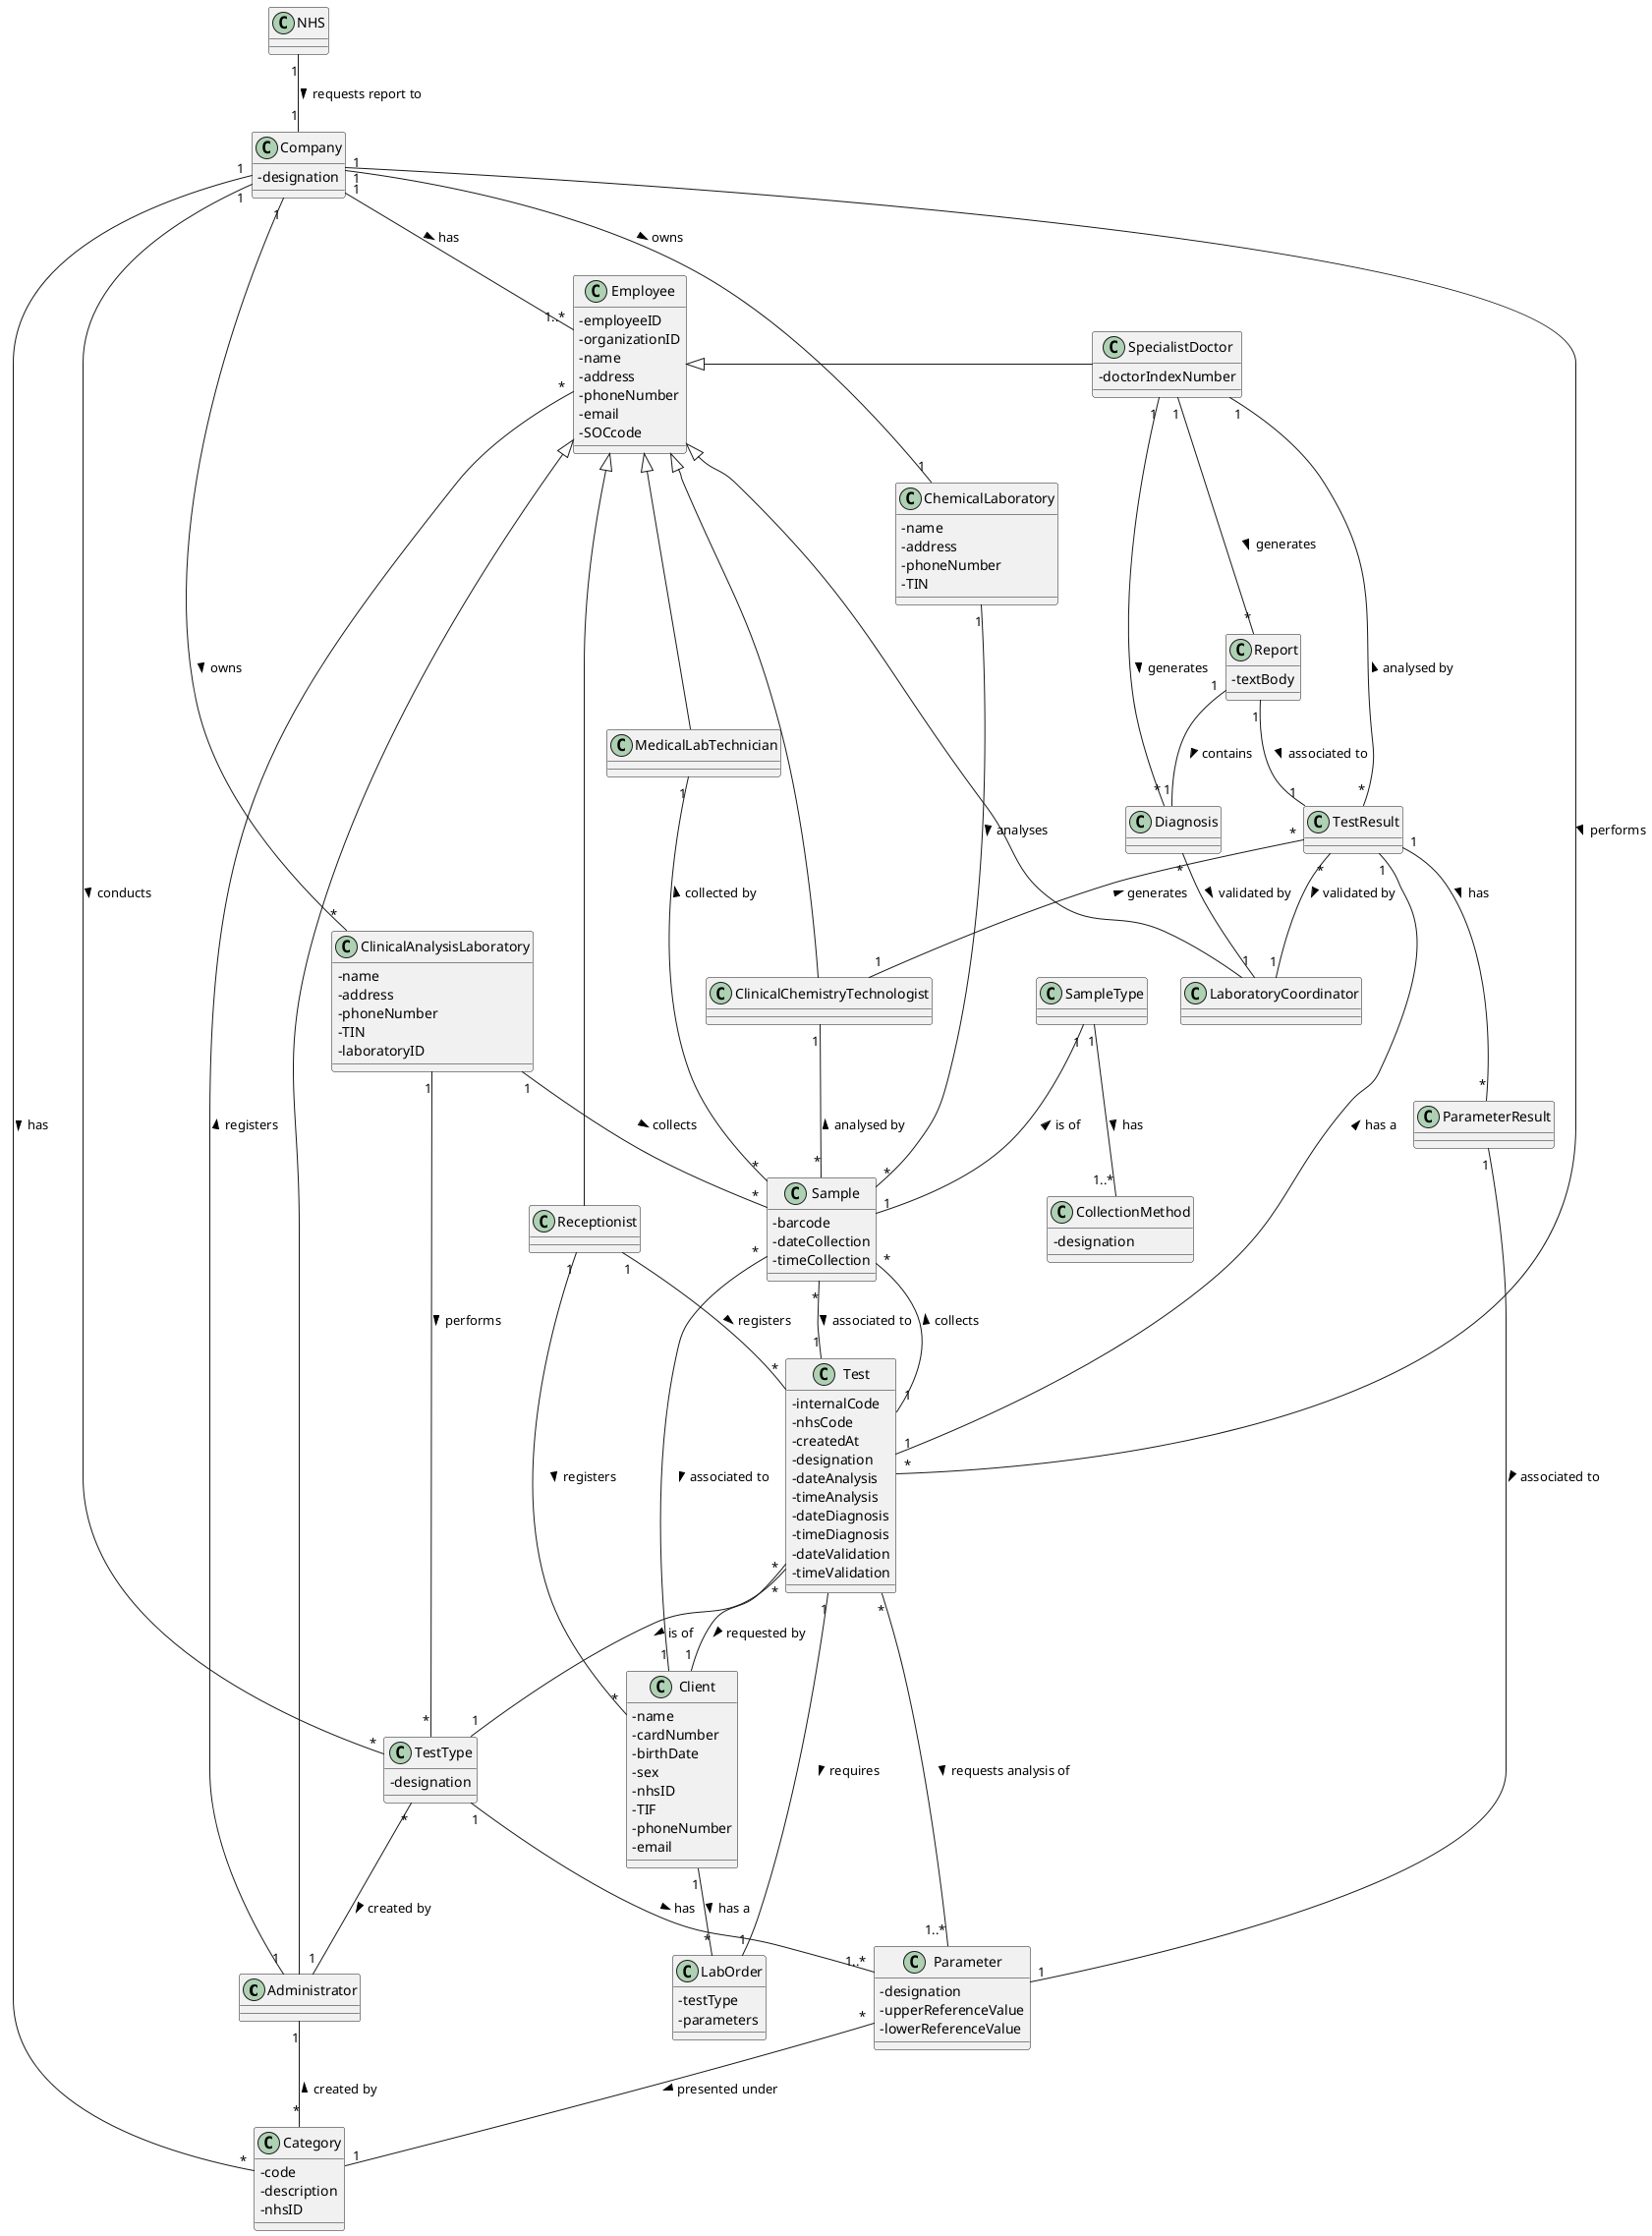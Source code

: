 @startuml
skinparam classAttributeIconSize 0

class Administrator
class Category {
-code
-description
-nhsID
}
class ChemicalLaboratory {
-name
-address
-phoneNumber
-TIN
}
class CollectionMethod {
-designation
}
class Client {
-name
-cardNumber
-birthDate
-sex
-nhsID
-TIF
-phoneNumber
-email
}
class ClinicalAnalysisLaboratory {
-name
-address
-phoneNumber
-TIN
-laboratoryID
}
class ClinicalChemistryTechnologist
class Company {
-designation
}
class Diagnosis
class LabOrder {
-testType
-parameters
}
class Employee {
-employeeID
-organizationID
-name
-address
-phoneNumber
-email
-SOCcode
}
class LaboratoryCoordinator
class MedicalLabTechnician
class NHS
class Receptionist
class Test {
-internalCode
-nhsCode
-createdAt
-designation
-dateAnalysis
-timeAnalysis
-dateDiagnosis
-timeDiagnosis
-dateValidation
-timeValidation
}
class Parameter {
-designation
-upperReferenceValue
-lowerReferenceValue
}
class ParameterResult
class Report {
-textBody
}
class TestResult
class TestType {
-designation
}
class Sample {
-barcode
-dateCollection
-timeCollection
}
class SampleType
class SpecialistDoctor {
-doctorIndexNumber
}

Administrator "1"--"*" Category : created by <
ChemicalLaboratory "1"--"*" Sample : analyses >
Client "1"--"*" LabOrder : has a >
ClinicalAnalysisLaboratory "1"--"*" Sample : collects >
ClinicalAnalysisLaboratory "1"--"*" TestType : performs >
ClinicalChemistryTechnologist "1"--"*" Sample : analysed by <
Company "1"-down-"*" TestType : conducts >
Company "1"-down-"*" Category : has >
Company "1"-down-"*" ClinicalAnalysisLaboratory : owns >
Company "1"-down-"1" ChemicalLaboratory : owns >
Diagnosis "*"--"1" LaboratoryCoordinator : validated by >
Diagnosis "*"--"1" SpecialistDoctor : generates <
MedicalLabTechnician "1"--"*" Sample : collected by <
NHS "1"--"1" Company : requests report to >
Parameter "*"--"1" Category : presented under >
ParameterResult "1"--"1" Parameter : associated to >
Receptionist "1"--"*" Client : registers >
Receptionist "1"--"*" Test : registers >
Report "1"--"1" Diagnosis : contains >
Report "1"--"1" TestResult : associated to >
Sample "*"--"1" Client : associated to >
Sample "*"--"1" Test : associated to >
SampleType "1"--"1" Sample  : is of <
SpecialistDoctor "1"--"*" Report : generates >
Test "*"--"1" Client : requested by >
Test "*"-up-"1" Company : performs <
Test "*"--"1..*" Parameter : requests analysis of >
Test "1"--"1" LabOrder : requires >
Test "*"--"1" "TestType" : is of >
Test "1"--"1" TestResult : has a >
Test "1"--"*" Sample : collects >
TestResult "*"--"1" LaboratoryCoordinator : validated by >
TestResult "*"--"1" SpecialistDoctor : analysed by >
TestResult "*"--"1" ClinicalChemistryTechnologist : generates <
TestResult "1"--"*" ParameterResult : has >
TestType "*"--"1" Administrator : created by >
TestType "1"--"1..*" Parameter : has >
Employee <|-down- Administrator
Employee <|-down- ClinicalChemistryTechnologist
Employee <|-down- MedicalLabTechnician
Employee <|-down- LaboratoryCoordinator
Employee <|-down- Receptionist
Employee <|-right- SpecialistDoctor
Company "1"--"1..*" Employee : has >
Administrator "1"--"*" Employee : registers >
SampleType "1"--"1..*" CollectionMethod : has >
@enduml